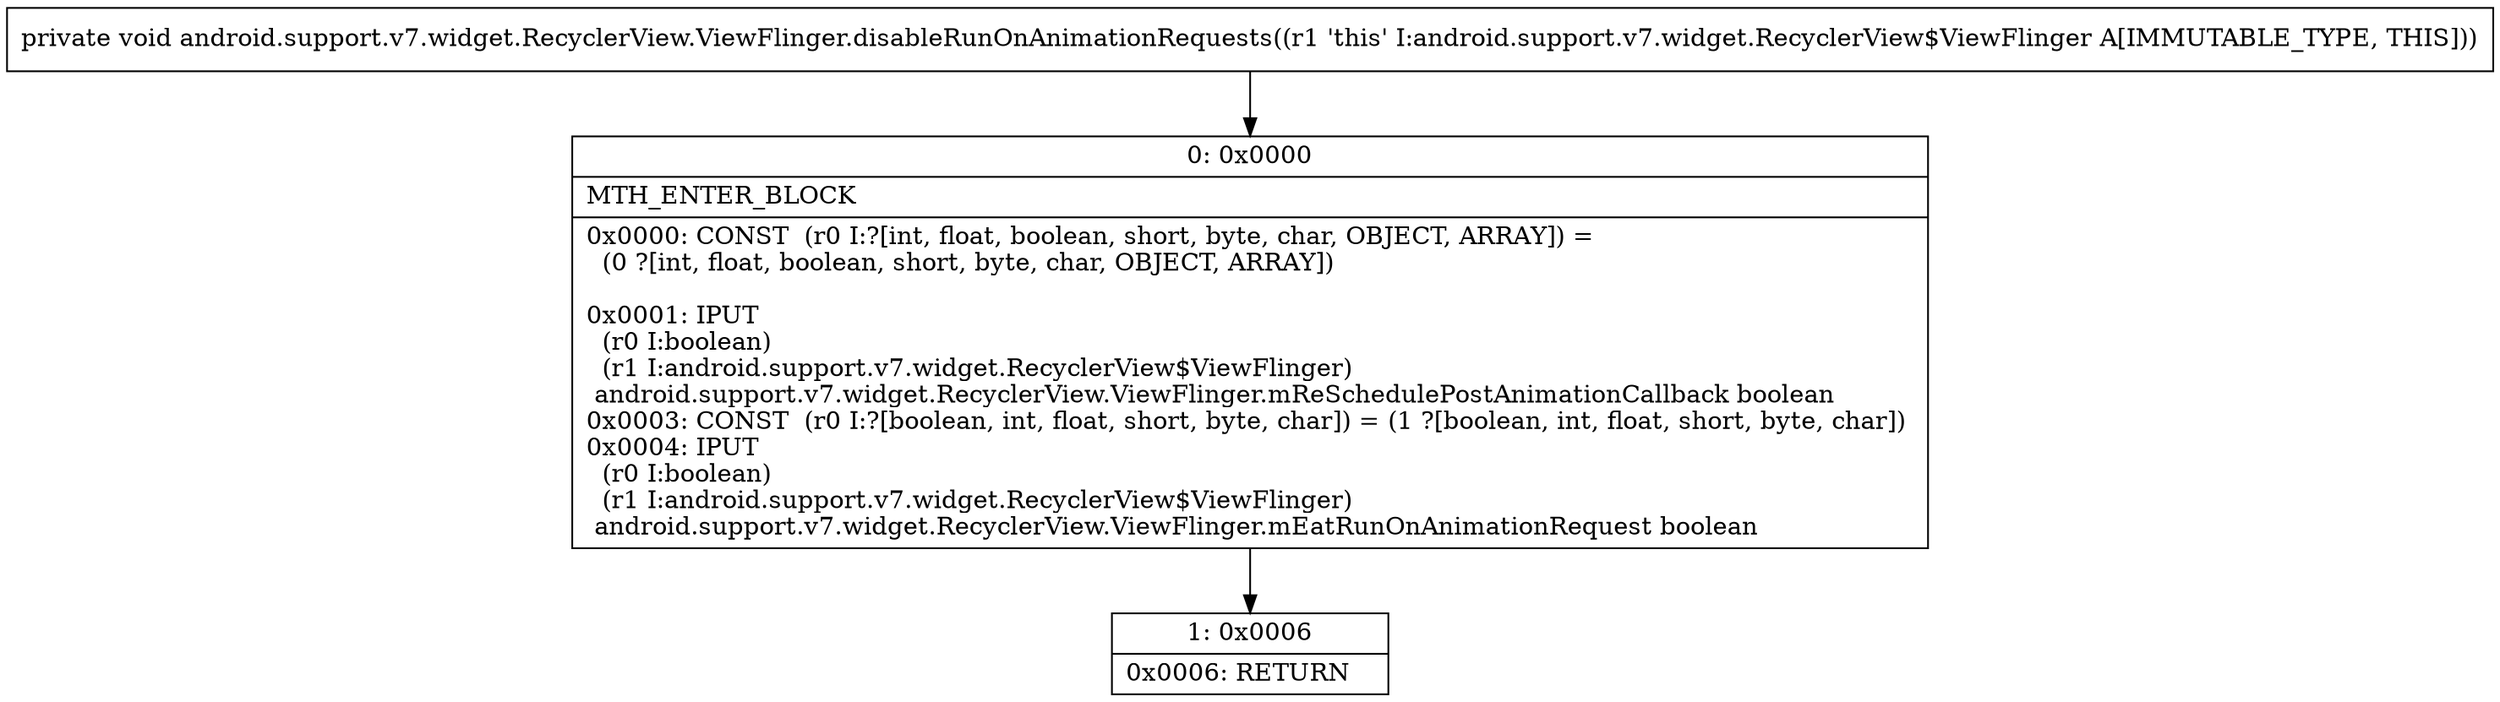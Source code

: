 digraph "CFG forandroid.support.v7.widget.RecyclerView.ViewFlinger.disableRunOnAnimationRequests()V" {
Node_0 [shape=record,label="{0\:\ 0x0000|MTH_ENTER_BLOCK\l|0x0000: CONST  (r0 I:?[int, float, boolean, short, byte, char, OBJECT, ARRAY]) = \l  (0 ?[int, float, boolean, short, byte, char, OBJECT, ARRAY])\l \l0x0001: IPUT  \l  (r0 I:boolean)\l  (r1 I:android.support.v7.widget.RecyclerView$ViewFlinger)\l android.support.v7.widget.RecyclerView.ViewFlinger.mReSchedulePostAnimationCallback boolean \l0x0003: CONST  (r0 I:?[boolean, int, float, short, byte, char]) = (1 ?[boolean, int, float, short, byte, char]) \l0x0004: IPUT  \l  (r0 I:boolean)\l  (r1 I:android.support.v7.widget.RecyclerView$ViewFlinger)\l android.support.v7.widget.RecyclerView.ViewFlinger.mEatRunOnAnimationRequest boolean \l}"];
Node_1 [shape=record,label="{1\:\ 0x0006|0x0006: RETURN   \l}"];
MethodNode[shape=record,label="{private void android.support.v7.widget.RecyclerView.ViewFlinger.disableRunOnAnimationRequests((r1 'this' I:android.support.v7.widget.RecyclerView$ViewFlinger A[IMMUTABLE_TYPE, THIS])) }"];
MethodNode -> Node_0;
Node_0 -> Node_1;
}

